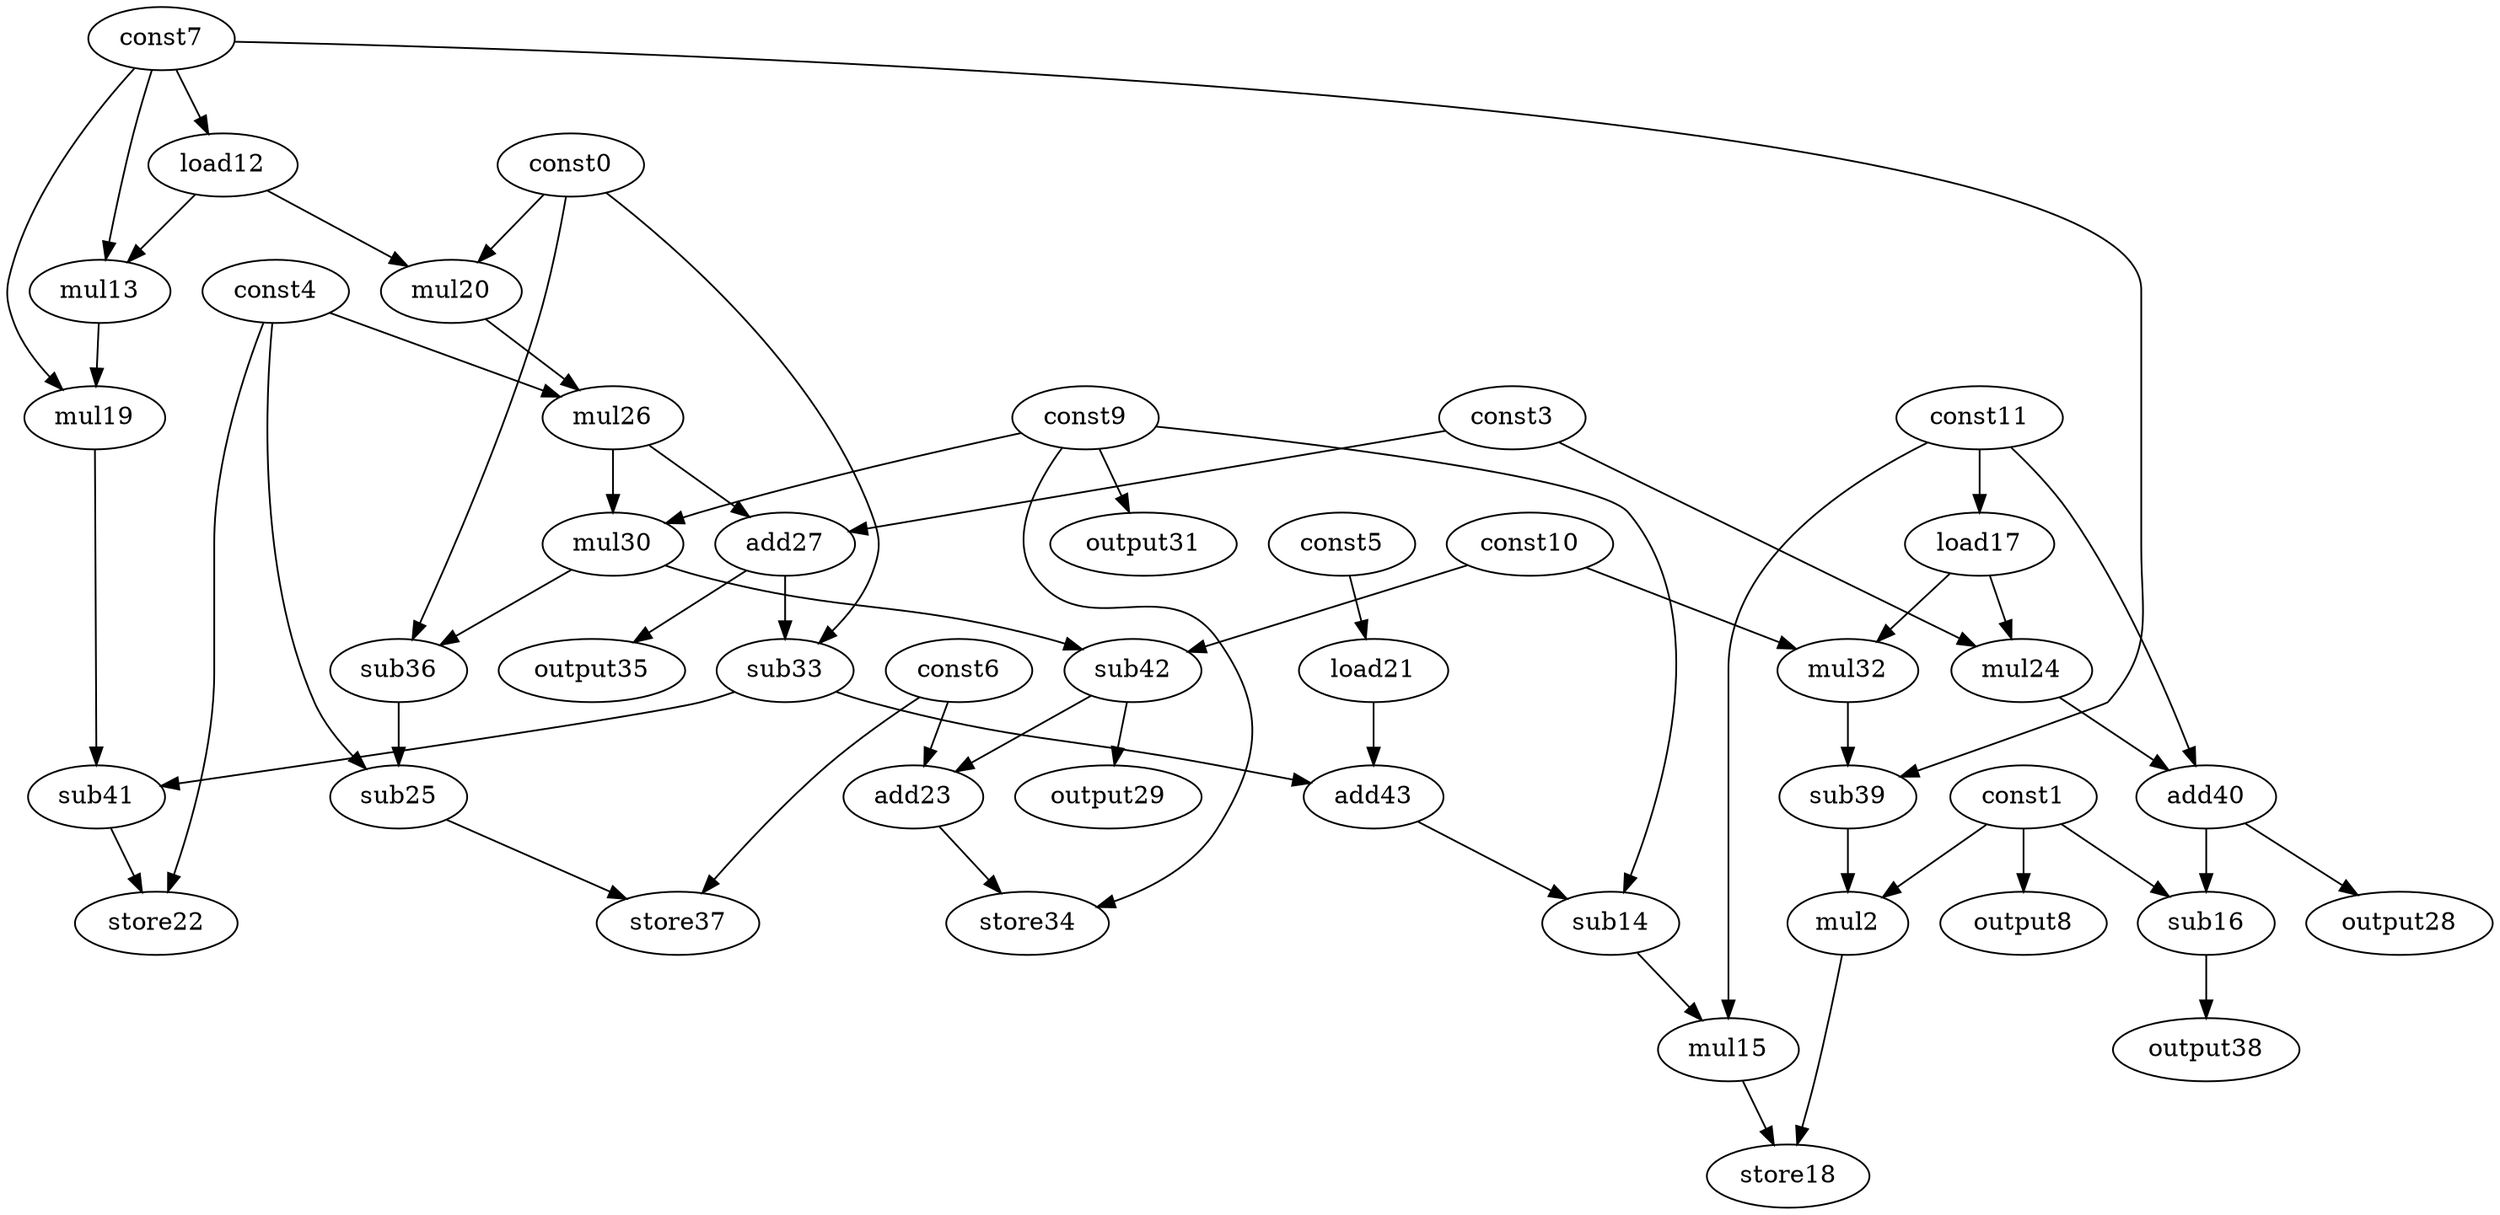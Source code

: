 digraph G { 
const0[opcode=const]; 
const1[opcode=const]; 
mul2[opcode=mul]; 
const3[opcode=const]; 
const4[opcode=const]; 
const5[opcode=const]; 
const6[opcode=const]; 
const7[opcode=const]; 
output8[opcode=output]; 
const9[opcode=const]; 
const10[opcode=const]; 
const11[opcode=const]; 
load12[opcode=load]; 
mul13[opcode=mul]; 
sub14[opcode=sub]; 
mul15[opcode=mul]; 
sub16[opcode=sub]; 
load17[opcode=load]; 
store18[opcode=store]; 
mul19[opcode=mul]; 
mul20[opcode=mul]; 
load21[opcode=load]; 
store22[opcode=store]; 
add23[opcode=add]; 
mul24[opcode=mul]; 
sub25[opcode=sub]; 
mul26[opcode=mul]; 
add27[opcode=add]; 
output28[opcode=output]; 
output29[opcode=output]; 
mul30[opcode=mul]; 
output31[opcode=output]; 
mul32[opcode=mul]; 
sub33[opcode=sub]; 
store34[opcode=store]; 
output35[opcode=output]; 
sub36[opcode=sub]; 
store37[opcode=store]; 
output38[opcode=output]; 
sub39[opcode=sub]; 
add40[opcode=add]; 
sub41[opcode=sub]; 
sub42[opcode=sub]; 
add43[opcode=add]; 
const1->output8[operand=0];
const7->load12[operand=0];
const11->load17[operand=0];
const5->load21[operand=0];
const9->output31[operand=0];
load12->mul13[operand=0];
const7->mul13[operand=1];
const0->mul20[operand=0];
load12->mul20[operand=1];
load17->mul24[operand=0];
const3->mul24[operand=1];
load17->mul32[operand=0];
const10->mul32[operand=1];
mul13->mul19[operand=0];
const7->mul19[operand=1];
mul20->mul26[operand=0];
const4->mul26[operand=1];
mul32->sub39[operand=0];
const7->sub39[operand=1];
mul24->add40[operand=0];
const11->add40[operand=1];
const1->mul2[operand=0];
sub39->mul2[operand=1];
add40->sub16[operand=0];
const1->sub16[operand=1];
mul26->add27[operand=0];
const3->add27[operand=1];
add40->output28[operand=0];
const9->mul30[operand=0];
mul26->mul30[operand=1];
const0->sub33[operand=0];
add27->sub33[operand=1];
add27->output35[operand=0];
const0->sub36[operand=0];
mul30->sub36[operand=1];
sub16->output38[operand=0];
const10->sub42[operand=0];
mul30->sub42[operand=1];
sub42->add23[operand=0];
const6->add23[operand=1];
const4->sub25[operand=0];
sub36->sub25[operand=1];
sub42->output29[operand=0];
sub33->sub41[operand=0];
mul19->sub41[operand=1];
sub33->add43[operand=0];
load21->add43[operand=1];
const9->sub14[operand=0];
add43->sub14[operand=1];
sub41->store22[operand=0];
const4->store22[operand=1];
const9->store34[operand=0];
add23->store34[operand=1];
sub25->store37[operand=0];
const6->store37[operand=1];
const11->mul15[operand=0];
sub14->mul15[operand=1];
mul2->store18[operand=0];
mul15->store18[operand=1];
}
